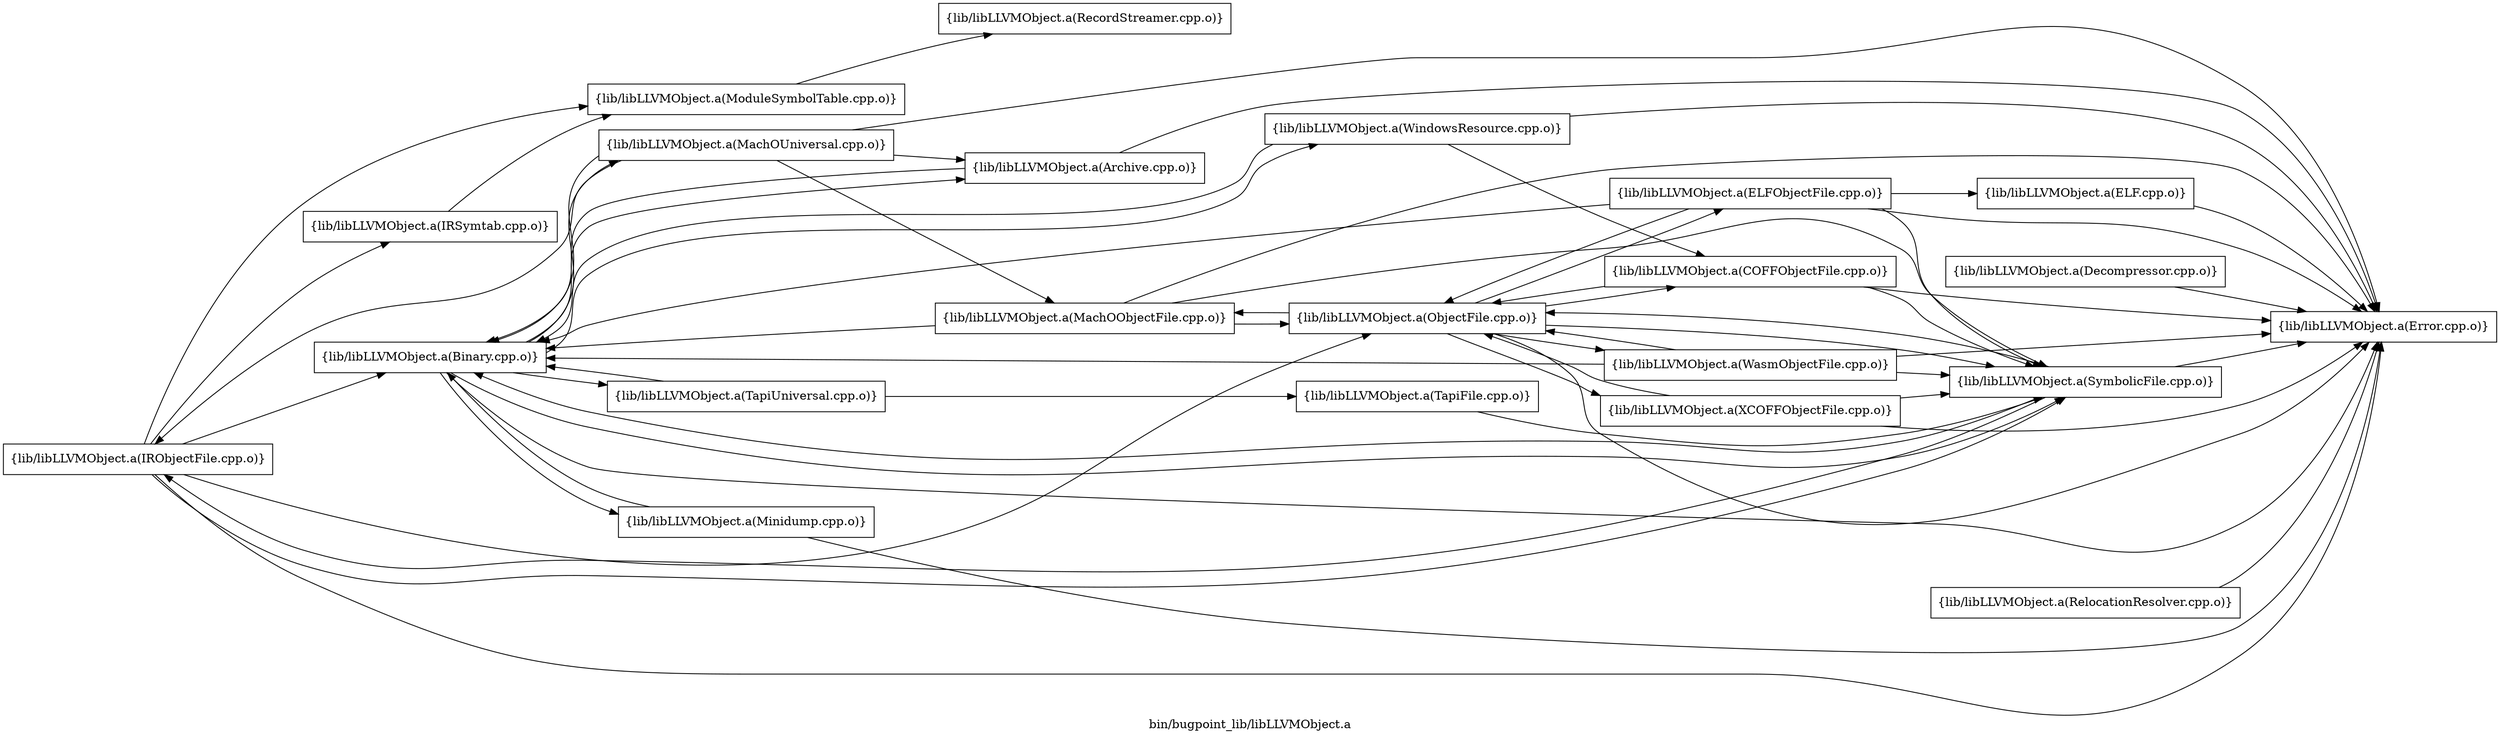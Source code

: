 digraph "bin/bugpoint_lib/libLLVMObject.a" {
	label="bin/bugpoint_lib/libLLVMObject.a";
	rankdir=LR;
	{ rank=same; Node0x56109791c848;  }

	Node0x56109791c848 [shape=record,shape=box,group=0,label="{lib/libLLVMObject.a(ModuleSymbolTable.cpp.o)}"];
	Node0x56109791c848 -> Node0x561097923f08;
	Node0x561097928198 [shape=record,shape=box,group=0,label="{lib/libLLVMObject.a(IRSymtab.cpp.o)}"];
	Node0x561097928198 -> Node0x56109791c848;
	Node0x561097930348 [shape=record,shape=box,group=0,label="{lib/libLLVMObject.a(Binary.cpp.o)}"];
	Node0x561097930348 -> Node0x561097931248;
	Node0x561097930348 -> Node0x561097927518;
	Node0x561097930348 -> Node0x561097929a98;
	Node0x561097930348 -> Node0x561097914328;
	Node0x561097930348 -> Node0x5610979225b8;
	Node0x561097930348 -> Node0x561097923288;
	Node0x561097930348 -> Node0x561097918608;
	Node0x561097927ce8 [shape=record,shape=box,group=0,label="{lib/libLLVMObject.a(Decompressor.cpp.o)}"];
	Node0x561097927ce8 -> Node0x561097927518;
	Node0x561097927518 [shape=record,shape=box,group=0,label="{lib/libLLVMObject.a(Error.cpp.o)}"];
	Node0x561097928e18 [shape=record,shape=box,group=0,label="{lib/libLLVMObject.a(MachOObjectFile.cpp.o)}"];
	Node0x561097928e18 -> Node0x561097930348;
	Node0x561097928e18 -> Node0x561097927518;
	Node0x561097928e18 -> Node0x56109791d5b8;
	Node0x561097928e18 -> Node0x5610979225b8;
	Node0x56109791d5b8 [shape=record,shape=box,group=0,label="{lib/libLLVMObject.a(ObjectFile.cpp.o)}"];
	Node0x56109791d5b8 -> Node0x561097927518;
	Node0x56109791d5b8 -> Node0x561097928e18;
	Node0x56109791d5b8 -> Node0x56109791cb68;
	Node0x56109791d5b8 -> Node0x561097923af8;
	Node0x56109791d5b8 -> Node0x5610979225b8;
	Node0x56109791d5b8 -> Node0x561097917a28;
	Node0x56109791d5b8 -> Node0x561097917ed8;
	Node0x561097924bd8 [shape=record,shape=box,group=0,label="{lib/libLLVMObject.a(RelocationResolver.cpp.o)}"];
	Node0x561097924bd8 -> Node0x561097927518;
	Node0x561097931248 [shape=record,shape=box,group=0,label="{lib/libLLVMObject.a(Archive.cpp.o)}"];
	Node0x561097931248 -> Node0x561097930348;
	Node0x561097931248 -> Node0x561097927518;
	Node0x561097929a98 [shape=record,shape=box,group=0,label="{lib/libLLVMObject.a(MachOUniversal.cpp.o)}"];
	Node0x561097929a98 -> Node0x561097930348;
	Node0x561097929a98 -> Node0x561097931248;
	Node0x561097929a98 -> Node0x561097927518;
	Node0x561097929a98 -> Node0x561097928e18;
	Node0x561097929a98 -> Node0x561097914508;
	Node0x561097914328 [shape=record,shape=box,group=0,label="{lib/libLLVMObject.a(Minidump.cpp.o)}"];
	Node0x561097914328 -> Node0x561097930348;
	Node0x561097914328 -> Node0x561097927518;
	Node0x5610979225b8 [shape=record,shape=box,group=0,label="{lib/libLLVMObject.a(SymbolicFile.cpp.o)}"];
	Node0x5610979225b8 -> Node0x561097930348;
	Node0x5610979225b8 -> Node0x561097927518;
	Node0x5610979225b8 -> Node0x561097914508;
	Node0x5610979225b8 -> Node0x56109791d5b8;
	Node0x561097923288 [shape=record,shape=box,group=0,label="{lib/libLLVMObject.a(TapiUniversal.cpp.o)}"];
	Node0x561097923288 -> Node0x561097930348;
	Node0x561097923288 -> Node0x561097923558;
	Node0x561097918608 [shape=record,shape=box,group=0,label="{lib/libLLVMObject.a(WindowsResource.cpp.o)}"];
	Node0x561097918608 -> Node0x561097930348;
	Node0x561097918608 -> Node0x561097927518;
	Node0x561097918608 -> Node0x561097923af8;
	Node0x561097914508 [shape=record,shape=box,group=0,label="{lib/libLLVMObject.a(IRObjectFile.cpp.o)}"];
	Node0x561097914508 -> Node0x561097930348;
	Node0x561097914508 -> Node0x561097927518;
	Node0x561097914508 -> Node0x561097928198;
	Node0x561097914508 -> Node0x56109791c848;
	Node0x561097914508 -> Node0x56109791d5b8;
	Node0x561097914508 -> Node0x5610979225b8;
	Node0x561097923f08 [shape=record,shape=box,group=0,label="{lib/libLLVMObject.a(RecordStreamer.cpp.o)}"];
	Node0x56109791cb68 [shape=record,shape=box,group=0,label="{lib/libLLVMObject.a(ELFObjectFile.cpp.o)}"];
	Node0x56109791cb68 -> Node0x561097930348;
	Node0x56109791cb68 -> Node0x561097927518;
	Node0x56109791cb68 -> Node0x56109791d5b8;
	Node0x56109791cb68 -> Node0x56109791be98;
	Node0x56109791cb68 -> Node0x5610979225b8;
	Node0x561097923af8 [shape=record,shape=box,group=0,label="{lib/libLLVMObject.a(COFFObjectFile.cpp.o)}"];
	Node0x561097923af8 -> Node0x561097927518;
	Node0x561097923af8 -> Node0x56109791d5b8;
	Node0x561097923af8 -> Node0x5610979225b8;
	Node0x561097917a28 [shape=record,shape=box,group=0,label="{lib/libLLVMObject.a(WasmObjectFile.cpp.o)}"];
	Node0x561097917a28 -> Node0x561097930348;
	Node0x561097917a28 -> Node0x561097927518;
	Node0x561097917a28 -> Node0x56109791d5b8;
	Node0x561097917a28 -> Node0x5610979225b8;
	Node0x561097917ed8 [shape=record,shape=box,group=0,label="{lib/libLLVMObject.a(XCOFFObjectFile.cpp.o)}"];
	Node0x561097917ed8 -> Node0x561097927518;
	Node0x561097917ed8 -> Node0x56109791d5b8;
	Node0x561097917ed8 -> Node0x5610979225b8;
	Node0x56109791be98 [shape=record,shape=box,group=0,label="{lib/libLLVMObject.a(ELF.cpp.o)}"];
	Node0x56109791be98 -> Node0x561097927518;
	Node0x561097923558 [shape=record,shape=box,group=0,label="{lib/libLLVMObject.a(TapiFile.cpp.o)}"];
	Node0x561097923558 -> Node0x5610979225b8;
}
